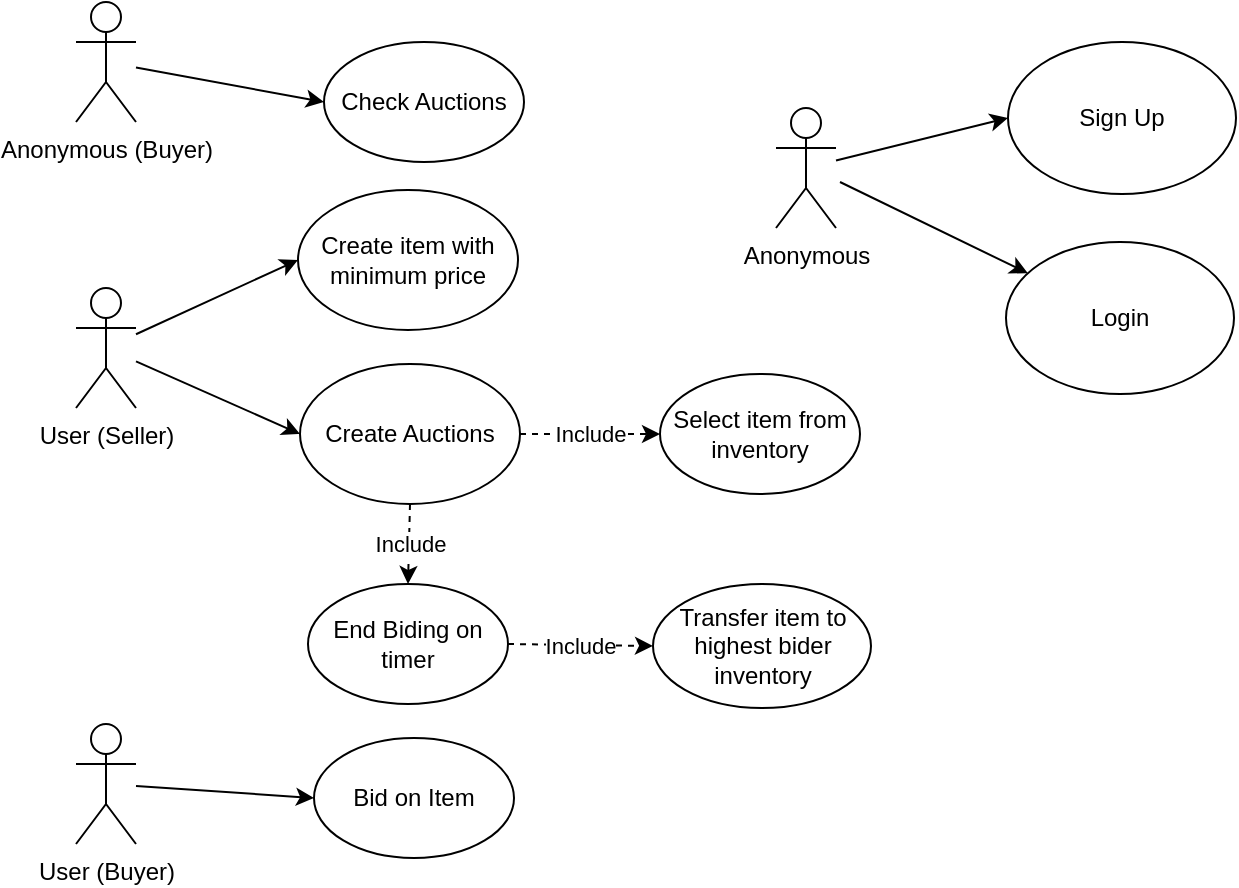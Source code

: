 <mxfile version="16.5.1" type="device"><diagram id="Xzo75Fp1KMpYrBV00eO6" name="Page-1"><mxGraphModel dx="1572" dy="531" grid="1" gridSize="10" guides="1" tooltips="1" connect="1" arrows="1" fold="1" page="1" pageScale="1" pageWidth="827" pageHeight="1169" math="0" shadow="0"><root><mxCell id="0"/><mxCell id="1" parent="0"/><mxCell id="5ybVLQA_5qm934gFb95_-4" value="Create Auctions" style="ellipse;whiteSpace=wrap;html=1;" parent="1" vertex="1"><mxGeometry x="-628" y="651" width="110" height="70" as="geometry"/></mxCell><mxCell id="5ybVLQA_5qm934gFb95_-5" value="Include" style="endArrow=classic;html=1;rounded=0;dashed=1;exitX=1;exitY=0.5;exitDx=0;exitDy=0;entryX=0;entryY=0.5;entryDx=0;entryDy=0;" parent="1" source="5ybVLQA_5qm934gFb95_-4" target="5ybVLQA_5qm934gFb95_-7" edge="1"><mxGeometry width="50" height="50" relative="1" as="geometry"><mxPoint x="-510" y="716" as="sourcePoint"/><mxPoint x="-493" y="676" as="targetPoint"/></mxGeometry></mxCell><mxCell id="5ybVLQA_5qm934gFb95_-7" value="Select item from inventory" style="ellipse;whiteSpace=wrap;html=1;" parent="1" vertex="1"><mxGeometry x="-448" y="656" width="100" height="60" as="geometry"/></mxCell><mxCell id="5ybVLQA_5qm934gFb95_-11" value="Check Auctions" style="ellipse;whiteSpace=wrap;html=1;" parent="1" vertex="1"><mxGeometry x="-616" y="490" width="100" height="60" as="geometry"/></mxCell><mxCell id="5ybVLQA_5qm934gFb95_-17" value="Bid on Item" style="ellipse;whiteSpace=wrap;html=1;" parent="1" vertex="1"><mxGeometry x="-621" y="838" width="100" height="60" as="geometry"/></mxCell><mxCell id="5ybVLQA_5qm934gFb95_-22" value="End Biding on timer" style="ellipse;whiteSpace=wrap;html=1;" parent="1" vertex="1"><mxGeometry x="-624" y="761" width="100" height="60" as="geometry"/></mxCell><mxCell id="5ybVLQA_5qm934gFb95_-23" value="Include" style="endArrow=classic;html=1;rounded=0;dashed=1;exitX=1;exitY=0.5;exitDx=0;exitDy=0;entryX=0;entryY=0.5;entryDx=0;entryDy=0;" parent="1" source="5ybVLQA_5qm934gFb95_-22" target="5ybVLQA_5qm934gFb95_-24" edge="1"><mxGeometry width="50" height="50" relative="1" as="geometry"><mxPoint x="-511" y="821" as="sourcePoint"/><mxPoint x="-494" y="781" as="targetPoint"/></mxGeometry></mxCell><mxCell id="5ybVLQA_5qm934gFb95_-24" value="Transfer item to highest bider inventory" style="ellipse;whiteSpace=wrap;html=1;" parent="1" vertex="1"><mxGeometry x="-451.5" y="761" width="109" height="62" as="geometry"/></mxCell><mxCell id="5ybVLQA_5qm934gFb95_-29" value="Include" style="endArrow=classic;html=1;rounded=0;dashed=1;exitX=0.5;exitY=1;exitDx=0;exitDy=0;entryX=0.5;entryY=0;entryDx=0;entryDy=0;" parent="1" source="5ybVLQA_5qm934gFb95_-4" target="5ybVLQA_5qm934gFb95_-22" edge="1"><mxGeometry width="50" height="50" relative="1" as="geometry"><mxPoint x="-503.0" y="696" as="sourcePoint"/><mxPoint x="-423" y="696" as="targetPoint"/></mxGeometry></mxCell><mxCell id="5ybVLQA_5qm934gFb95_-31" value="Create item with minimum price" style="ellipse;whiteSpace=wrap;html=1;" parent="1" vertex="1"><mxGeometry x="-629" y="564" width="110" height="70" as="geometry"/></mxCell><mxCell id="5ybVLQA_5qm934gFb95_-38" value="Sign Up" style="ellipse;whiteSpace=wrap;html=1;" parent="1" vertex="1"><mxGeometry x="-274" y="490" width="114" height="76" as="geometry"/></mxCell><mxCell id="5ybVLQA_5qm934gFb95_-39" value="Login" style="ellipse;whiteSpace=wrap;html=1;" parent="1" vertex="1"><mxGeometry x="-275" y="590" width="114" height="76" as="geometry"/></mxCell><mxCell id="5ybVLQA_5qm934gFb95_-10" value="" style="endArrow=classic;html=1;rounded=0;entryX=0;entryY=0.5;entryDx=0;entryDy=0;" parent="1" source="5ybVLQA_5qm934gFb95_-34" target="5ybVLQA_5qm934gFb95_-4" edge="1"><mxGeometry width="50" height="50" relative="1" as="geometry"><mxPoint x="-710" y="681.0" as="sourcePoint"/><mxPoint x="-650" y="641" as="targetPoint"/></mxGeometry></mxCell><mxCell id="5ybVLQA_5qm934gFb95_-14" value="Anonymous (Buyer)" style="shape=umlActor;verticalLabelPosition=bottom;verticalAlign=top;html=1;outlineConnect=0;" parent="1" vertex="1"><mxGeometry x="-740" y="470" width="30" height="60" as="geometry"/></mxCell><mxCell id="5ybVLQA_5qm934gFb95_-15" value="" style="endArrow=classic;html=1;rounded=0;entryX=0;entryY=0.5;entryDx=0;entryDy=0;" parent="1" source="5ybVLQA_5qm934gFb95_-14" target="5ybVLQA_5qm934gFb95_-11" edge="1"><mxGeometry width="50" height="50" relative="1" as="geometry"><mxPoint x="-700" y="500" as="sourcePoint"/><mxPoint x="-650" y="460" as="targetPoint"/></mxGeometry></mxCell><mxCell id="5ybVLQA_5qm934gFb95_-20" value="User (Buyer)" style="shape=umlActor;verticalLabelPosition=bottom;verticalAlign=top;html=1;outlineConnect=0;" parent="1" vertex="1"><mxGeometry x="-740" y="831" width="30" height="60" as="geometry"/></mxCell><mxCell id="5ybVLQA_5qm934gFb95_-21" value="" style="endArrow=classic;html=1;rounded=0;entryX=0;entryY=0.5;entryDx=0;entryDy=0;" parent="1" source="5ybVLQA_5qm934gFb95_-20" target="5ybVLQA_5qm934gFb95_-17" edge="1"><mxGeometry width="50" height="50" relative="1" as="geometry"><mxPoint x="-700" y="861" as="sourcePoint"/><mxPoint x="-650" y="821" as="targetPoint"/></mxGeometry></mxCell><mxCell id="5ybVLQA_5qm934gFb95_-34" value="User (Seller)" style="shape=umlActor;verticalLabelPosition=bottom;verticalAlign=top;html=1;outlineConnect=0;" parent="1" vertex="1"><mxGeometry x="-740" y="613" width="30" height="60" as="geometry"/></mxCell><mxCell id="5ybVLQA_5qm934gFb95_-35" value="" style="endArrow=classic;html=1;rounded=0;entryX=0;entryY=0.5;entryDx=0;entryDy=0;" parent="1" source="5ybVLQA_5qm934gFb95_-34" target="5ybVLQA_5qm934gFb95_-31" edge="1"><mxGeometry width="50" height="50" relative="1" as="geometry"><mxPoint x="-701" y="579" as="sourcePoint"/><mxPoint x="-651" y="539" as="targetPoint"/></mxGeometry></mxCell><mxCell id="5ybVLQA_5qm934gFb95_-37" value="Anonymous" style="shape=umlActor;verticalLabelPosition=bottom;verticalAlign=top;html=1;outlineConnect=0;" parent="1" vertex="1"><mxGeometry x="-390" y="523" width="30" height="60" as="geometry"/></mxCell><mxCell id="5ybVLQA_5qm934gFb95_-41" value="" style="endArrow=classic;html=1;rounded=0;entryX=0;entryY=0.5;entryDx=0;entryDy=0;" parent="1" source="5ybVLQA_5qm934gFb95_-37" target="5ybVLQA_5qm934gFb95_-38" edge="1"><mxGeometry width="50" height="50" relative="1" as="geometry"><mxPoint x="-158" y="680" as="sourcePoint"/><mxPoint x="-108" y="630" as="targetPoint"/></mxGeometry></mxCell><mxCell id="5ybVLQA_5qm934gFb95_-42" value="" style="endArrow=classic;html=1;rounded=0;" parent="1" target="5ybVLQA_5qm934gFb95_-39" edge="1"><mxGeometry width="50" height="50" relative="1" as="geometry"><mxPoint x="-358" y="560" as="sourcePoint"/><mxPoint x="-108" y="630" as="targetPoint"/></mxGeometry></mxCell></root></mxGraphModel></diagram></mxfile>